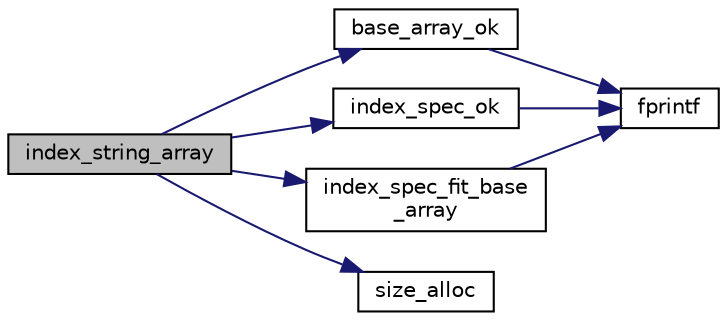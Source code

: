 digraph "index_string_array"
{
  edge [fontname="Helvetica",fontsize="10",labelfontname="Helvetica",labelfontsize="10"];
  node [fontname="Helvetica",fontsize="10",shape=record];
  rankdir="LR";
  Node116 [label="index_string_array",height=0.2,width=0.4,color="black", fillcolor="grey75", style="filled", fontcolor="black"];
  Node116 -> Node117 [color="midnightblue",fontsize="10",style="solid",fontname="Helvetica"];
  Node117 [label="base_array_ok",height=0.2,width=0.4,color="black", fillcolor="white", style="filled",URL="$db/dfd/base__array_8c.html#a895313556a445d2770ac737d062b47dd"];
  Node117 -> Node118 [color="midnightblue",fontsize="10",style="solid",fontname="Helvetica"];
  Node118 [label="fprintf",height=0.2,width=0.4,color="black", fillcolor="white", style="filled",URL="$d2/d8c/examplehs038_8m.html#ae272956ea74f28b2f067d455fead331f"];
  Node116 -> Node119 [color="midnightblue",fontsize="10",style="solid",fontname="Helvetica"];
  Node119 [label="index_spec_ok",height=0.2,width=0.4,color="black", fillcolor="white", style="filled",URL="$d7/d73/index__spec_8c.html#ada5b79ca03fbaf1e08f643f608865d18"];
  Node119 -> Node118 [color="midnightblue",fontsize="10",style="solid",fontname="Helvetica"];
  Node116 -> Node120 [color="midnightblue",fontsize="10",style="solid",fontname="Helvetica"];
  Node120 [label="index_spec_fit_base\l_array",height=0.2,width=0.4,color="black", fillcolor="white", style="filled",URL="$db/dfd/base__array_8c.html#a278f5bf5c79deea8f2ba2e480792e93d"];
  Node120 -> Node118 [color="midnightblue",fontsize="10",style="solid",fontname="Helvetica"];
  Node116 -> Node121 [color="midnightblue",fontsize="10",style="solid",fontname="Helvetica"];
  Node121 [label="size_alloc",height=0.2,width=0.4,color="black", fillcolor="white", style="filled",URL="$d6/de0/memory__pool_8c.html#ac07274f51cb387c8cf128ba0532d7b84"];
}
